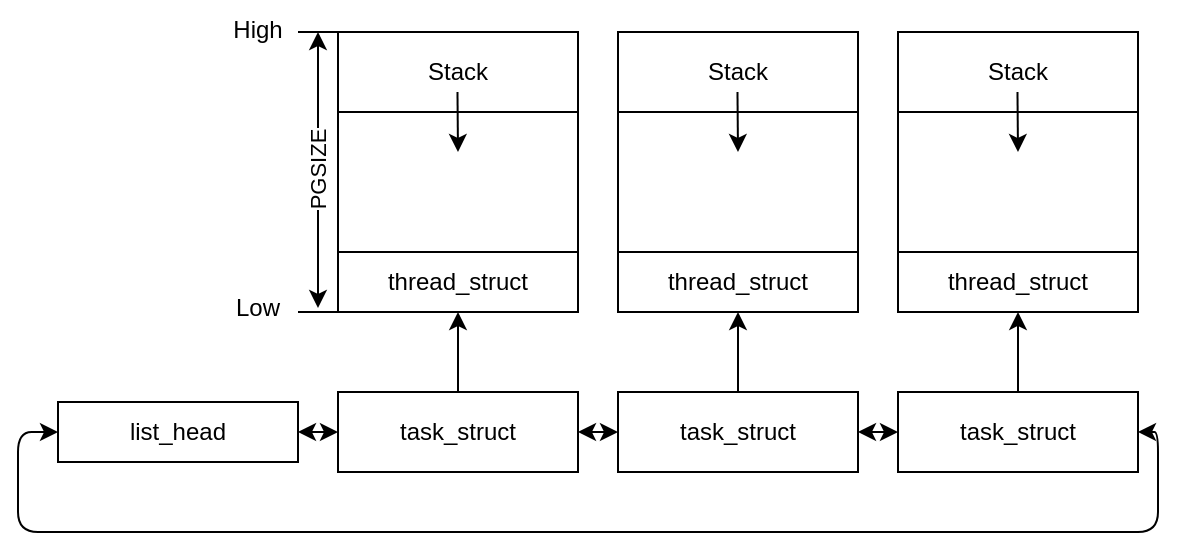 <mxfile>
    <diagram id="vo0tkf5X_ReAiEvZ1G07" name="Page-1">
        <mxGraphModel dx="567" dy="383" grid="1" gridSize="10" guides="1" tooltips="1" connect="1" arrows="1" fold="1" page="1" pageScale="1" pageWidth="850" pageHeight="1100" math="0" shadow="0">
            <root>
                <mxCell id="0"/>
                <mxCell id="1" parent="0"/>
                <mxCell id="2" value="" style="rounded=0;whiteSpace=wrap;html=1;" parent="1" vertex="1">
                    <mxGeometry x="170" y="160" width="120" height="140" as="geometry"/>
                </mxCell>
                <mxCell id="3" value="" style="endArrow=none;html=1;" parent="1" edge="1">
                    <mxGeometry width="50" height="50" relative="1" as="geometry">
                        <mxPoint x="150" y="160" as="sourcePoint"/>
                        <mxPoint x="170" y="160" as="targetPoint"/>
                    </mxGeometry>
                </mxCell>
                <mxCell id="4" value="" style="endArrow=none;html=1;" parent="1" edge="1">
                    <mxGeometry width="50" height="50" relative="1" as="geometry">
                        <mxPoint x="150" y="300" as="sourcePoint"/>
                        <mxPoint x="170" y="300" as="targetPoint"/>
                    </mxGeometry>
                </mxCell>
                <mxCell id="5" value="PGSIZE" style="endArrow=classic;startArrow=classic;html=1;horizontal=0;exitX=1;exitY=0.5;exitDx=0;exitDy=0;" parent="1" edge="1" source="7">
                    <mxGeometry width="50" height="50" relative="1" as="geometry">
                        <mxPoint x="160" y="370" as="sourcePoint"/>
                        <mxPoint x="160" y="160" as="targetPoint"/>
                    </mxGeometry>
                </mxCell>
                <mxCell id="6" value="High" style="text;html=1;align=center;verticalAlign=middle;whiteSpace=wrap;rounded=0;" parent="1" vertex="1">
                    <mxGeometry x="100" y="144" width="60" height="30" as="geometry"/>
                </mxCell>
                <mxCell id="7" value="Low" style="text;html=1;align=center;verticalAlign=middle;whiteSpace=wrap;rounded=0;" parent="1" vertex="1">
                    <mxGeometry x="100" y="283" width="60" height="30" as="geometry"/>
                </mxCell>
                <mxCell id="8" value="Stack" style="rounded=0;whiteSpace=wrap;html=1;" parent="1" vertex="1">
                    <mxGeometry x="170" y="160" width="120" height="40" as="geometry"/>
                </mxCell>
                <mxCell id="9" value="task_struct" style="rounded=0;whiteSpace=wrap;html=1;" parent="1" vertex="1">
                    <mxGeometry x="170" y="340" width="120" height="40" as="geometry"/>
                </mxCell>
                <mxCell id="10" value="" style="endArrow=classic;html=1;" parent="1" edge="1">
                    <mxGeometry width="50" height="50" relative="1" as="geometry">
                        <mxPoint x="229.74" y="190" as="sourcePoint"/>
                        <mxPoint x="230" y="220" as="targetPoint"/>
                    </mxGeometry>
                </mxCell>
                <mxCell id="11" value="thread_struct" style="rounded=0;whiteSpace=wrap;html=1;" parent="1" vertex="1">
                    <mxGeometry x="170" y="270" width="120" height="30" as="geometry"/>
                </mxCell>
                <mxCell id="35" value="" style="rounded=0;whiteSpace=wrap;html=1;" vertex="1" parent="1">
                    <mxGeometry x="310" y="160" width="120" height="140" as="geometry"/>
                </mxCell>
                <mxCell id="36" value="Stack" style="rounded=0;whiteSpace=wrap;html=1;" vertex="1" parent="1">
                    <mxGeometry x="310" y="160" width="120" height="40" as="geometry"/>
                </mxCell>
                <mxCell id="37" value="" style="endArrow=classic;html=1;" edge="1" parent="1">
                    <mxGeometry width="50" height="50" relative="1" as="geometry">
                        <mxPoint x="369.74" y="190" as="sourcePoint"/>
                        <mxPoint x="370" y="220" as="targetPoint"/>
                    </mxGeometry>
                </mxCell>
                <mxCell id="38" value="thread_struct" style="rounded=0;whiteSpace=wrap;html=1;" vertex="1" parent="1">
                    <mxGeometry x="310" y="270" width="120" height="30" as="geometry"/>
                </mxCell>
                <mxCell id="39" value="" style="rounded=0;whiteSpace=wrap;html=1;" vertex="1" parent="1">
                    <mxGeometry x="450" y="160" width="120" height="140" as="geometry"/>
                </mxCell>
                <mxCell id="40" value="Stack" style="rounded=0;whiteSpace=wrap;html=1;" vertex="1" parent="1">
                    <mxGeometry x="450" y="160" width="120" height="40" as="geometry"/>
                </mxCell>
                <mxCell id="41" value="" style="endArrow=classic;html=1;" edge="1" parent="1">
                    <mxGeometry width="50" height="50" relative="1" as="geometry">
                        <mxPoint x="509.74" y="190" as="sourcePoint"/>
                        <mxPoint x="510" y="220" as="targetPoint"/>
                    </mxGeometry>
                </mxCell>
                <mxCell id="42" value="thread_struct" style="rounded=0;whiteSpace=wrap;html=1;" vertex="1" parent="1">
                    <mxGeometry x="450" y="270" width="120" height="30" as="geometry"/>
                </mxCell>
                <mxCell id="43" value="task_struct" style="rounded=0;whiteSpace=wrap;html=1;" vertex="1" parent="1">
                    <mxGeometry x="310" y="340" width="120" height="40" as="geometry"/>
                </mxCell>
                <mxCell id="44" value="task_struct" style="rounded=0;whiteSpace=wrap;html=1;" vertex="1" parent="1">
                    <mxGeometry x="450" y="340" width="120" height="40" as="geometry"/>
                </mxCell>
                <mxCell id="45" value="" style="endArrow=classic;startArrow=classic;html=1;exitX=1;exitY=0.5;exitDx=0;exitDy=0;entryX=0;entryY=0.5;entryDx=0;entryDy=0;" edge="1" parent="1" source="9" target="43">
                    <mxGeometry width="50" height="50" relative="1" as="geometry">
                        <mxPoint x="330" y="390" as="sourcePoint"/>
                        <mxPoint x="380" y="340" as="targetPoint"/>
                    </mxGeometry>
                </mxCell>
                <mxCell id="46" value="" style="endArrow=classic;startArrow=classic;html=1;exitX=1;exitY=0.5;exitDx=0;exitDy=0;entryX=0;entryY=0.5;entryDx=0;entryDy=0;" edge="1" parent="1" source="43" target="44">
                    <mxGeometry width="50" height="50" relative="1" as="geometry">
                        <mxPoint x="420" y="510" as="sourcePoint"/>
                        <mxPoint x="470" y="460" as="targetPoint"/>
                    </mxGeometry>
                </mxCell>
                <mxCell id="47" value="" style="endArrow=classic;startArrow=classic;html=1;exitX=0;exitY=0.5;exitDx=0;exitDy=0;entryX=1;entryY=0.5;entryDx=0;entryDy=0;elbow=vertical;edgeStyle=orthogonalEdgeStyle;" edge="1" parent="1" source="51" target="44">
                    <mxGeometry width="50" height="50" relative="1" as="geometry">
                        <mxPoint x="240" y="510" as="sourcePoint"/>
                        <mxPoint x="290" y="460" as="targetPoint"/>
                        <Array as="points">
                            <mxPoint x="10" y="360"/>
                            <mxPoint x="10" y="410"/>
                            <mxPoint x="580" y="410"/>
                            <mxPoint x="580" y="360"/>
                        </Array>
                    </mxGeometry>
                </mxCell>
                <mxCell id="48" value="" style="endArrow=classic;html=1;" edge="1" parent="1" source="9" target="11">
                    <mxGeometry width="50" height="50" relative="1" as="geometry">
                        <mxPoint x="200" y="440" as="sourcePoint"/>
                        <mxPoint x="250" y="390" as="targetPoint"/>
                    </mxGeometry>
                </mxCell>
                <mxCell id="49" value="" style="endArrow=classic;html=1;" edge="1" parent="1" source="43">
                    <mxGeometry width="50" height="50" relative="1" as="geometry">
                        <mxPoint x="370" y="340" as="sourcePoint"/>
                        <mxPoint x="370" y="300" as="targetPoint"/>
                    </mxGeometry>
                </mxCell>
                <mxCell id="50" value="" style="endArrow=classic;html=1;" edge="1" parent="1" source="44" target="42">
                    <mxGeometry width="50" height="50" relative="1" as="geometry">
                        <mxPoint x="380" y="350" as="sourcePoint"/>
                        <mxPoint x="380" y="310" as="targetPoint"/>
                    </mxGeometry>
                </mxCell>
                <mxCell id="51" value="list_head" style="rounded=0;whiteSpace=wrap;html=1;" vertex="1" parent="1">
                    <mxGeometry x="30" y="345" width="120" height="30" as="geometry"/>
                </mxCell>
                <mxCell id="52" value="" style="endArrow=classic;startArrow=classic;html=1;" edge="1" parent="1" source="51" target="9">
                    <mxGeometry width="50" height="50" relative="1" as="geometry">
                        <mxPoint x="170" y="470" as="sourcePoint"/>
                        <mxPoint x="220" y="420" as="targetPoint"/>
                    </mxGeometry>
                </mxCell>
            </root>
        </mxGraphModel>
    </diagram>
</mxfile>